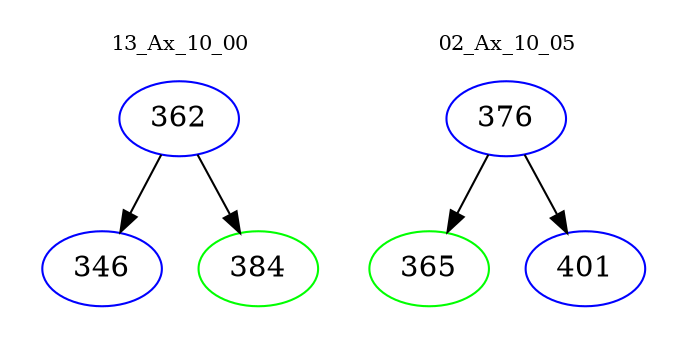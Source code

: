 digraph{
subgraph cluster_0 {
color = white
label = "13_Ax_10_00";
fontsize=10;
T0_362 [label="362", color="blue"]
T0_362 -> T0_346 [color="black"]
T0_346 [label="346", color="blue"]
T0_362 -> T0_384 [color="black"]
T0_384 [label="384", color="green"]
}
subgraph cluster_1 {
color = white
label = "02_Ax_10_05";
fontsize=10;
T1_376 [label="376", color="blue"]
T1_376 -> T1_365 [color="black"]
T1_365 [label="365", color="green"]
T1_376 -> T1_401 [color="black"]
T1_401 [label="401", color="blue"]
}
}
